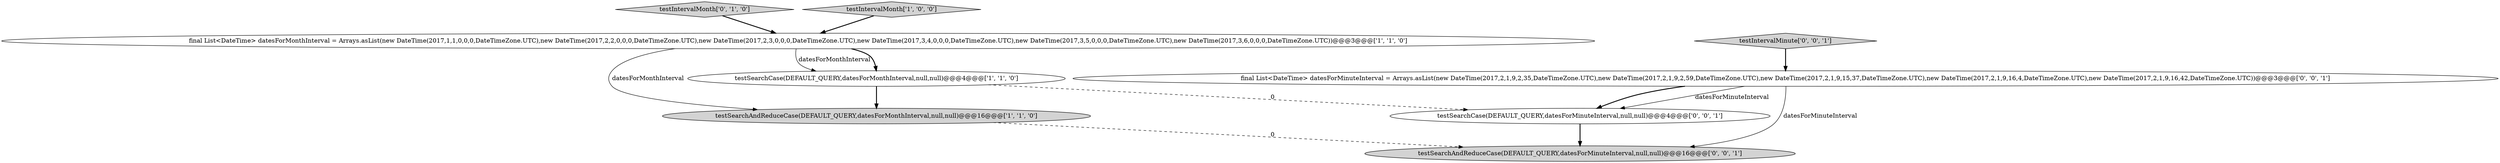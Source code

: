 digraph {
6 [style = filled, label = "testSearchAndReduceCase(DEFAULT_QUERY,datesForMinuteInterval,null,null)@@@16@@@['0', '0', '1']", fillcolor = lightgray, shape = ellipse image = "AAA0AAABBB3BBB"];
7 [style = filled, label = "testIntervalMinute['0', '0', '1']", fillcolor = lightgray, shape = diamond image = "AAA0AAABBB3BBB"];
4 [style = filled, label = "testIntervalMonth['0', '1', '0']", fillcolor = lightgray, shape = diamond image = "AAA0AAABBB2BBB"];
5 [style = filled, label = "final List<DateTime> datesForMinuteInterval = Arrays.asList(new DateTime(2017,2,1,9,2,35,DateTimeZone.UTC),new DateTime(2017,2,1,9,2,59,DateTimeZone.UTC),new DateTime(2017,2,1,9,15,37,DateTimeZone.UTC),new DateTime(2017,2,1,9,16,4,DateTimeZone.UTC),new DateTime(2017,2,1,9,16,42,DateTimeZone.UTC))@@@3@@@['0', '0', '1']", fillcolor = white, shape = ellipse image = "AAA0AAABBB3BBB"];
0 [style = filled, label = "testSearchAndReduceCase(DEFAULT_QUERY,datesForMonthInterval,null,null)@@@16@@@['1', '1', '0']", fillcolor = lightgray, shape = ellipse image = "AAA0AAABBB1BBB"];
3 [style = filled, label = "testSearchCase(DEFAULT_QUERY,datesForMonthInterval,null,null)@@@4@@@['1', '1', '0']", fillcolor = white, shape = ellipse image = "AAA0AAABBB1BBB"];
8 [style = filled, label = "testSearchCase(DEFAULT_QUERY,datesForMinuteInterval,null,null)@@@4@@@['0', '0', '1']", fillcolor = white, shape = ellipse image = "AAA0AAABBB3BBB"];
1 [style = filled, label = "testIntervalMonth['1', '0', '0']", fillcolor = lightgray, shape = diamond image = "AAA0AAABBB1BBB"];
2 [style = filled, label = "final List<DateTime> datesForMonthInterval = Arrays.asList(new DateTime(2017,1,1,0,0,0,DateTimeZone.UTC),new DateTime(2017,2,2,0,0,0,DateTimeZone.UTC),new DateTime(2017,2,3,0,0,0,DateTimeZone.UTC),new DateTime(2017,3,4,0,0,0,DateTimeZone.UTC),new DateTime(2017,3,5,0,0,0,DateTimeZone.UTC),new DateTime(2017,3,6,0,0,0,DateTimeZone.UTC))@@@3@@@['1', '1', '0']", fillcolor = white, shape = ellipse image = "AAA0AAABBB1BBB"];
7->5 [style = bold, label=""];
2->0 [style = solid, label="datesForMonthInterval"];
2->3 [style = solid, label="datesForMonthInterval"];
3->8 [style = dashed, label="0"];
5->8 [style = bold, label=""];
8->6 [style = bold, label=""];
5->6 [style = solid, label="datesForMinuteInterval"];
3->0 [style = bold, label=""];
1->2 [style = bold, label=""];
5->8 [style = solid, label="datesForMinuteInterval"];
4->2 [style = bold, label=""];
2->3 [style = bold, label=""];
0->6 [style = dashed, label="0"];
}
